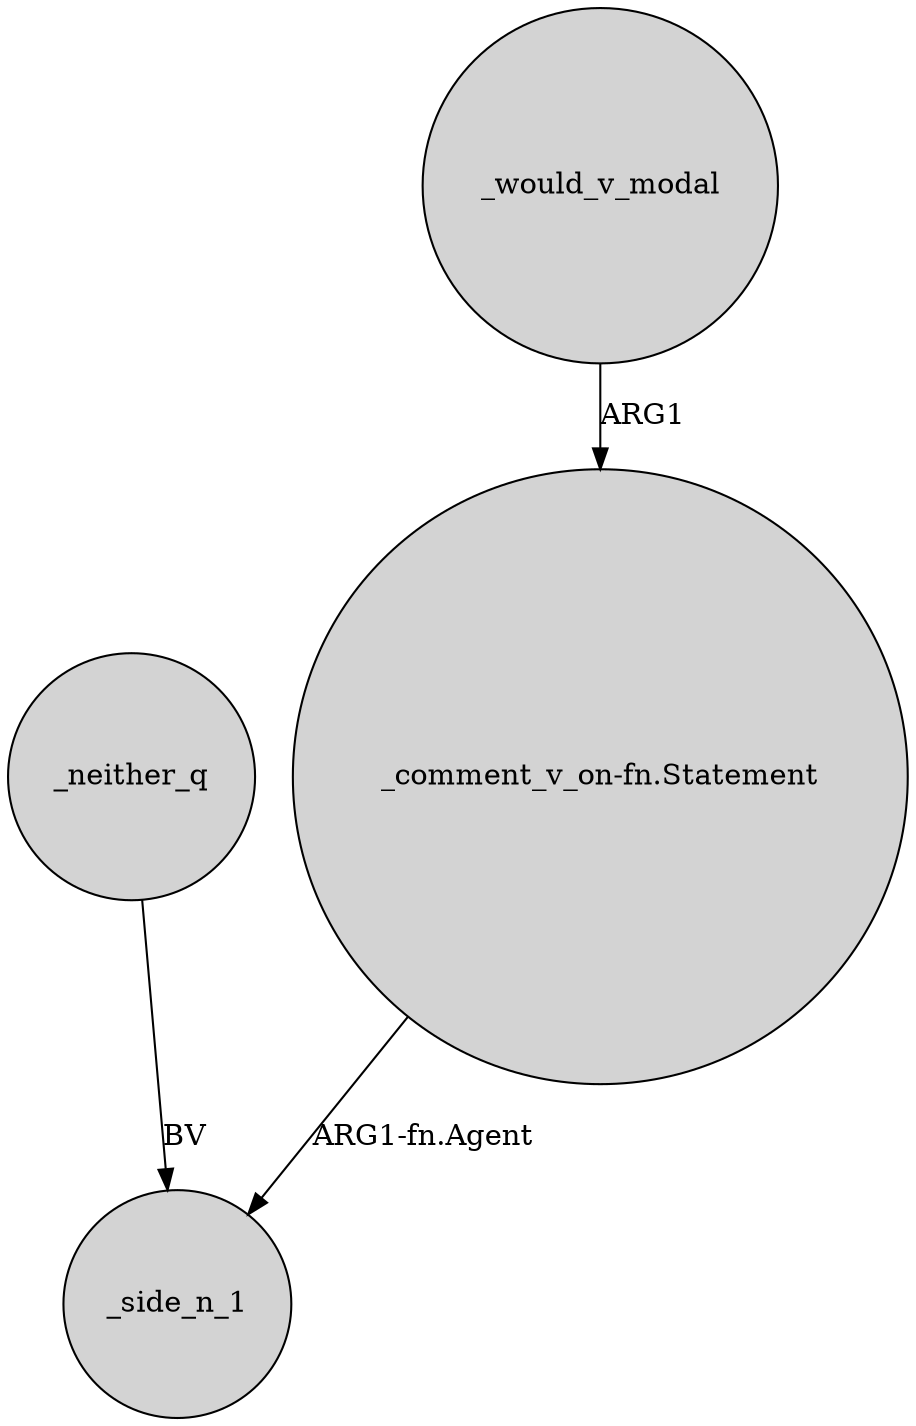 digraph {
	node [shape=circle style=filled]
	"_comment_v_on-fn.Statement" -> _side_n_1 [label="ARG1-fn.Agent"]
	_neither_q -> _side_n_1 [label=BV]
	_would_v_modal -> "_comment_v_on-fn.Statement" [label=ARG1]
}
